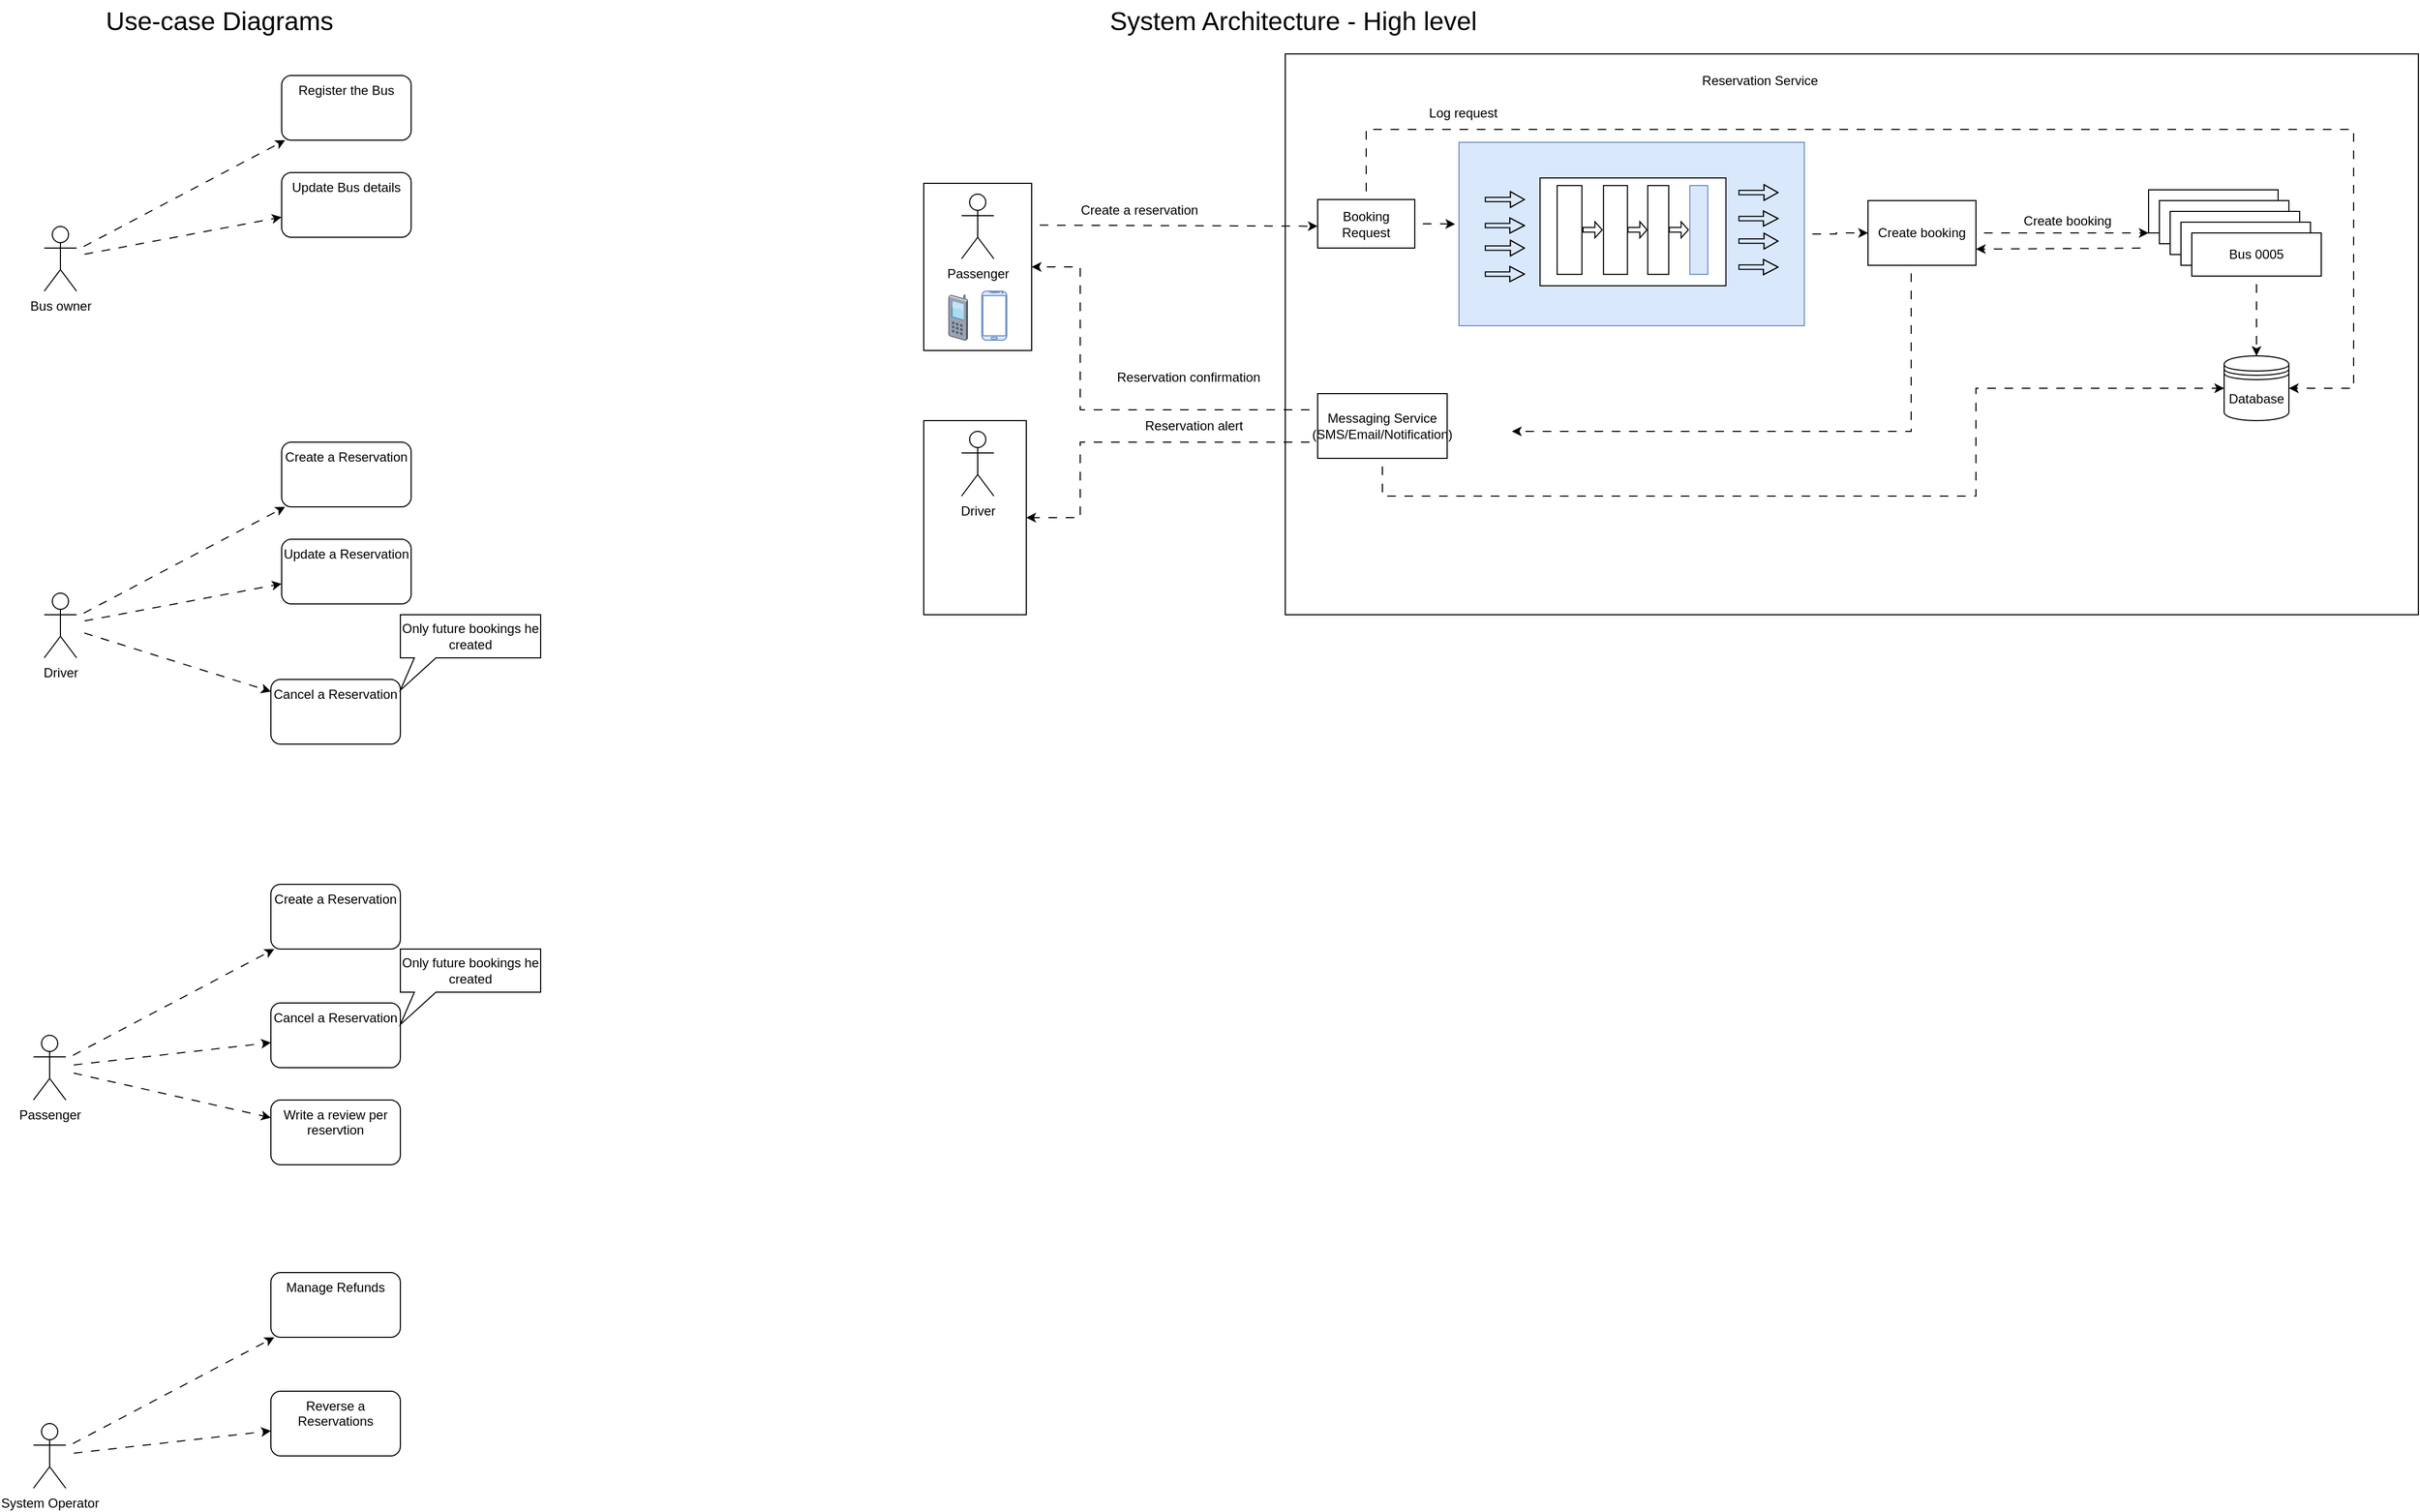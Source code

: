<mxfile version="24.6.4" type="github">
  <diagram name="Page-1" id="KtNwl-2Aqr7qp69pBfpQ">
    <mxGraphModel dx="2098" dy="1178" grid="1" gridSize="10" guides="1" tooltips="1" connect="1" arrows="1" fold="1" page="1" pageScale="1" pageWidth="850" pageHeight="1100" math="0" shadow="0">
      <root>
        <mxCell id="0" />
        <mxCell id="1" parent="0" />
        <mxCell id="1eltRr7qgs7_-D9prCkm-36" value="" style="rounded=0;whiteSpace=wrap;html=1;" vertex="1" parent="1">
          <mxGeometry x="1260" y="60" width="1050" height="520" as="geometry" />
        </mxCell>
        <mxCell id="1eltRr7qgs7_-D9prCkm-5" value="" style="rounded=0;orthogonalLoop=1;jettySize=auto;html=1;flowAnimation=1;" edge="1" parent="1" source="1eltRr7qgs7_-D9prCkm-3" target="1eltRr7qgs7_-D9prCkm-4">
          <mxGeometry relative="1" as="geometry" />
        </mxCell>
        <mxCell id="1eltRr7qgs7_-D9prCkm-9" value="" style="rounded=0;orthogonalLoop=1;jettySize=auto;html=1;flowAnimation=1;" edge="1" parent="1" source="1eltRr7qgs7_-D9prCkm-3" target="1eltRr7qgs7_-D9prCkm-8">
          <mxGeometry relative="1" as="geometry" />
        </mxCell>
        <mxCell id="1eltRr7qgs7_-D9prCkm-3" value="&lt;div&gt;Bus owner&lt;/div&gt;&lt;div&gt;&lt;br&gt;&lt;/div&gt;" style="shape=umlActor;verticalLabelPosition=bottom;verticalAlign=top;html=1;outlineConnect=0;" vertex="1" parent="1">
          <mxGeometry x="110" y="220" width="30" height="60" as="geometry" />
        </mxCell>
        <mxCell id="1eltRr7qgs7_-D9prCkm-4" value="Register the Bus" style="rounded=1;whiteSpace=wrap;html=1;verticalAlign=top;" vertex="1" parent="1">
          <mxGeometry x="330" y="80" width="120" height="60" as="geometry" />
        </mxCell>
        <mxCell id="1eltRr7qgs7_-D9prCkm-8" value="Update Bus details" style="rounded=1;whiteSpace=wrap;html=1;verticalAlign=top;" vertex="1" parent="1">
          <mxGeometry x="330" y="170" width="120" height="60" as="geometry" />
        </mxCell>
        <mxCell id="1eltRr7qgs7_-D9prCkm-10" value="" style="rounded=0;orthogonalLoop=1;jettySize=auto;html=1;flowAnimation=1;" edge="1" parent="1" source="1eltRr7qgs7_-D9prCkm-12" target="1eltRr7qgs7_-D9prCkm-13">
          <mxGeometry relative="1" as="geometry" />
        </mxCell>
        <mxCell id="1eltRr7qgs7_-D9prCkm-11" value="" style="rounded=0;orthogonalLoop=1;jettySize=auto;html=1;flowAnimation=1;" edge="1" parent="1" source="1eltRr7qgs7_-D9prCkm-12" target="1eltRr7qgs7_-D9prCkm-14">
          <mxGeometry relative="1" as="geometry" />
        </mxCell>
        <mxCell id="1eltRr7qgs7_-D9prCkm-12" value="Driver" style="shape=umlActor;verticalLabelPosition=bottom;verticalAlign=top;html=1;outlineConnect=0;" vertex="1" parent="1">
          <mxGeometry x="110" y="560" width="30" height="60" as="geometry" />
        </mxCell>
        <mxCell id="1eltRr7qgs7_-D9prCkm-13" value="Create a Reservation" style="rounded=1;whiteSpace=wrap;html=1;verticalAlign=top;" vertex="1" parent="1">
          <mxGeometry x="330" y="420" width="120" height="60" as="geometry" />
        </mxCell>
        <mxCell id="1eltRr7qgs7_-D9prCkm-14" value="Update a Reservation" style="rounded=1;whiteSpace=wrap;html=1;verticalAlign=top;" vertex="1" parent="1">
          <mxGeometry x="330" y="510" width="120" height="60" as="geometry" />
        </mxCell>
        <mxCell id="1eltRr7qgs7_-D9prCkm-17" value="" style="rounded=0;orthogonalLoop=1;jettySize=auto;html=1;flowAnimation=1;" edge="1" source="1eltRr7qgs7_-D9prCkm-19" target="1eltRr7qgs7_-D9prCkm-20" parent="1">
          <mxGeometry relative="1" as="geometry" />
        </mxCell>
        <mxCell id="1eltRr7qgs7_-D9prCkm-18" value="" style="rounded=0;orthogonalLoop=1;jettySize=auto;html=1;flowAnimation=1;" edge="1" source="1eltRr7qgs7_-D9prCkm-19" target="1eltRr7qgs7_-D9prCkm-21" parent="1">
          <mxGeometry relative="1" as="geometry" />
        </mxCell>
        <mxCell id="1eltRr7qgs7_-D9prCkm-19" value="Passenger" style="shape=umlActor;verticalLabelPosition=bottom;verticalAlign=top;html=1;outlineConnect=0;" vertex="1" parent="1">
          <mxGeometry x="100" y="970" width="30" height="60" as="geometry" />
        </mxCell>
        <mxCell id="1eltRr7qgs7_-D9prCkm-20" value="Create a Reservation" style="rounded=1;whiteSpace=wrap;html=1;verticalAlign=top;" vertex="1" parent="1">
          <mxGeometry x="320" y="830" width="120" height="60" as="geometry" />
        </mxCell>
        <mxCell id="1eltRr7qgs7_-D9prCkm-21" value="Cancel a Reservation" style="rounded=1;whiteSpace=wrap;html=1;verticalAlign=top;" vertex="1" parent="1">
          <mxGeometry x="320" y="940" width="120" height="60" as="geometry" />
        </mxCell>
        <mxCell id="1eltRr7qgs7_-D9prCkm-22" value="Cancel a Reservation" style="rounded=1;whiteSpace=wrap;html=1;verticalAlign=top;" vertex="1" parent="1">
          <mxGeometry x="320" y="640" width="120" height="60" as="geometry" />
        </mxCell>
        <mxCell id="1eltRr7qgs7_-D9prCkm-23" value="" style="rounded=0;orthogonalLoop=1;jettySize=auto;html=1;flowAnimation=1;" edge="1" target="1eltRr7qgs7_-D9prCkm-22" parent="1" source="1eltRr7qgs7_-D9prCkm-12">
          <mxGeometry relative="1" as="geometry">
            <mxPoint x="140" y="677" as="sourcePoint" />
          </mxGeometry>
        </mxCell>
        <mxCell id="1eltRr7qgs7_-D9prCkm-24" value="Only future bookings he created" style="shape=callout;whiteSpace=wrap;html=1;perimeter=calloutPerimeter;size=30;position=0.1;position2=0;base=20;" vertex="1" parent="1">
          <mxGeometry x="440" y="580" width="130" height="70" as="geometry" />
        </mxCell>
        <mxCell id="1eltRr7qgs7_-D9prCkm-25" value="Only future bookings he created" style="shape=callout;whiteSpace=wrap;html=1;perimeter=calloutPerimeter;size=30;position=0.1;position2=0;base=20;" vertex="1" parent="1">
          <mxGeometry x="440" y="890" width="130" height="70" as="geometry" />
        </mxCell>
        <mxCell id="1eltRr7qgs7_-D9prCkm-26" value="" style="rounded=0;orthogonalLoop=1;jettySize=auto;html=1;flowAnimation=1;" edge="1" target="1eltRr7qgs7_-D9prCkm-27" parent="1" source="1eltRr7qgs7_-D9prCkm-19">
          <mxGeometry relative="1" as="geometry">
            <mxPoint x="130" y="1088" as="sourcePoint" />
          </mxGeometry>
        </mxCell>
        <mxCell id="1eltRr7qgs7_-D9prCkm-27" value="Write a review per reservtion" style="rounded=1;whiteSpace=wrap;html=1;verticalAlign=top;" vertex="1" parent="1">
          <mxGeometry x="320" y="1030" width="120" height="60" as="geometry" />
        </mxCell>
        <mxCell id="1eltRr7qgs7_-D9prCkm-28" value="" style="rounded=0;orthogonalLoop=1;jettySize=auto;html=1;flowAnimation=1;" edge="1" source="1eltRr7qgs7_-D9prCkm-30" target="1eltRr7qgs7_-D9prCkm-31" parent="1">
          <mxGeometry relative="1" as="geometry" />
        </mxCell>
        <mxCell id="1eltRr7qgs7_-D9prCkm-29" value="" style="rounded=0;orthogonalLoop=1;jettySize=auto;html=1;flowAnimation=1;" edge="1" source="1eltRr7qgs7_-D9prCkm-30" target="1eltRr7qgs7_-D9prCkm-32" parent="1">
          <mxGeometry relative="1" as="geometry" />
        </mxCell>
        <mxCell id="1eltRr7qgs7_-D9prCkm-30" value="System Operator" style="shape=umlActor;verticalLabelPosition=bottom;verticalAlign=top;html=1;outlineConnect=0;" vertex="1" parent="1">
          <mxGeometry x="100" y="1330" width="30" height="60" as="geometry" />
        </mxCell>
        <mxCell id="1eltRr7qgs7_-D9prCkm-31" value="Manage Refunds" style="rounded=1;whiteSpace=wrap;html=1;verticalAlign=top;" vertex="1" parent="1">
          <mxGeometry x="320" y="1190" width="120" height="60" as="geometry" />
        </mxCell>
        <mxCell id="1eltRr7qgs7_-D9prCkm-32" value="Reverse a Reservations" style="rounded=1;whiteSpace=wrap;html=1;verticalAlign=top;" vertex="1" parent="1">
          <mxGeometry x="320" y="1300" width="120" height="60" as="geometry" />
        </mxCell>
        <mxCell id="1eltRr7qgs7_-D9prCkm-37" value="&lt;font style=&quot;font-size: 24px;&quot;&gt;Use-case Diagrams&lt;/font&gt;" style="text;html=1;align=center;verticalAlign=middle;whiteSpace=wrap;rounded=0;" vertex="1" parent="1">
          <mxGeometry x="95" y="10" width="355" height="40" as="geometry" />
        </mxCell>
        <mxCell id="1eltRr7qgs7_-D9prCkm-38" value="&lt;font style=&quot;font-size: 24px;&quot;&gt;System Architecture - High level&lt;br&gt;&lt;/font&gt;" style="text;html=1;align=center;verticalAlign=middle;whiteSpace=wrap;rounded=0;" vertex="1" parent="1">
          <mxGeometry x="1090" y="10" width="355" height="40" as="geometry" />
        </mxCell>
        <mxCell id="1eltRr7qgs7_-D9prCkm-41" value="" style="rounded=0;orthogonalLoop=1;jettySize=auto;html=1;flowAnimation=1;exitX=1;exitY=0.25;exitDx=0;exitDy=0;" edge="1" parent="1" source="1eltRr7qgs7_-D9prCkm-58">
          <mxGeometry relative="1" as="geometry">
            <mxPoint x="1030" y="220" as="sourcePoint" />
            <mxPoint x="1290" y="219.739" as="targetPoint" />
          </mxGeometry>
        </mxCell>
        <mxCell id="1eltRr7qgs7_-D9prCkm-43" value="Create a reservation" style="text;html=1;align=center;verticalAlign=middle;whiteSpace=wrap;rounded=0;rotation=0;" vertex="1" parent="1">
          <mxGeometry x="1060" y="190" width="130" height="30" as="geometry" />
        </mxCell>
        <mxCell id="1eltRr7qgs7_-D9prCkm-46" value="Reservation Service" style="text;html=1;align=center;verticalAlign=middle;whiteSpace=wrap;rounded=0;" vertex="1" parent="1">
          <mxGeometry x="1630" y="70" width="140" height="30" as="geometry" />
        </mxCell>
        <mxCell id="1eltRr7qgs7_-D9prCkm-55" value="" style="edgeStyle=orthogonalEdgeStyle;rounded=0;orthogonalLoop=1;jettySize=auto;html=1;entryX=1;entryY=0.5;entryDx=0;entryDy=0;flowAnimation=1;exitX=0;exitY=0.25;exitDx=0;exitDy=0;" edge="1" parent="1" source="1eltRr7qgs7_-D9prCkm-52" target="1eltRr7qgs7_-D9prCkm-58">
          <mxGeometry relative="1" as="geometry">
            <mxPoint x="1130" y="330" as="targetPoint" />
            <Array as="points">
              <mxPoint x="1070" y="390" />
              <mxPoint x="1070" y="258" />
            </Array>
          </mxGeometry>
        </mxCell>
        <mxCell id="1eltRr7qgs7_-D9prCkm-126" value="" style="edgeStyle=orthogonalEdgeStyle;rounded=0;orthogonalLoop=1;jettySize=auto;html=1;entryX=0;entryY=0.5;entryDx=0;entryDy=0;flowAnimation=1;" edge="1" parent="1" source="1eltRr7qgs7_-D9prCkm-52" target="1eltRr7qgs7_-D9prCkm-71">
          <mxGeometry relative="1" as="geometry">
            <mxPoint x="1350" y="515" as="targetPoint" />
            <Array as="points">
              <mxPoint x="1350" y="470" />
              <mxPoint x="1900" y="470" />
              <mxPoint x="1900" y="370" />
            </Array>
          </mxGeometry>
        </mxCell>
        <mxCell id="1eltRr7qgs7_-D9prCkm-52" value="&lt;div&gt;Messaging Service (SMS/Email/Notification)&lt;br&gt;&lt;/div&gt;" style="rounded=0;whiteSpace=wrap;html=1;" vertex="1" parent="1">
          <mxGeometry x="1290" y="375" width="120" height="60" as="geometry" />
        </mxCell>
        <mxCell id="1eltRr7qgs7_-D9prCkm-62" value="&lt;div&gt;Reservation confirmation&lt;br&gt;&lt;/div&gt;" style="text;html=1;align=center;verticalAlign=middle;resizable=0;points=[];autosize=1;strokeColor=none;fillColor=none;" vertex="1" parent="1">
          <mxGeometry x="1090" y="345" width="160" height="30" as="geometry" />
        </mxCell>
        <mxCell id="1eltRr7qgs7_-D9prCkm-66" value="" style="group" vertex="1" connectable="0" parent="1">
          <mxGeometry x="925" y="400" width="95" height="180" as="geometry" />
        </mxCell>
        <mxCell id="1eltRr7qgs7_-D9prCkm-65" value="" style="rounded=0;whiteSpace=wrap;html=1;" vertex="1" parent="1eltRr7qgs7_-D9prCkm-66">
          <mxGeometry width="95" height="180" as="geometry" />
        </mxCell>
        <mxCell id="1eltRr7qgs7_-D9prCkm-63" value="Driver" style="shape=umlActor;verticalLabelPosition=bottom;verticalAlign=top;html=1;outlineConnect=0;" vertex="1" parent="1eltRr7qgs7_-D9prCkm-66">
          <mxGeometry x="35" y="10" width="30" height="60" as="geometry" />
        </mxCell>
        <mxCell id="1eltRr7qgs7_-D9prCkm-64" value="" style="shape=image;html=1;verticalAlign=top;verticalLabelPosition=bottom;labelBackgroundColor=#ffffff;imageAspect=0;aspect=fixed;image=https://cdn4.iconfinder.com/data/icons/transportation-and-vehicle/128/Transportation_And_Vehicle_3-04-128.png" vertex="1" parent="1eltRr7qgs7_-D9prCkm-66">
          <mxGeometry x="11" y="92" width="78" height="78" as="geometry" />
        </mxCell>
        <mxCell id="1eltRr7qgs7_-D9prCkm-67" value="" style="group" vertex="1" connectable="0" parent="1">
          <mxGeometry x="925" y="180" width="100" height="155" as="geometry" />
        </mxCell>
        <mxCell id="1eltRr7qgs7_-D9prCkm-58" value="" style="rounded=0;whiteSpace=wrap;html=1;" vertex="1" parent="1eltRr7qgs7_-D9prCkm-67">
          <mxGeometry width="100" height="155" as="geometry" />
        </mxCell>
        <mxCell id="1eltRr7qgs7_-D9prCkm-39" value="Passenger" style="shape=umlActor;verticalLabelPosition=bottom;verticalAlign=top;html=1;outlineConnect=0;" vertex="1" parent="1eltRr7qgs7_-D9prCkm-67">
          <mxGeometry x="35" y="10" width="30" height="60" as="geometry" />
        </mxCell>
        <mxCell id="1eltRr7qgs7_-D9prCkm-56" value="" style="verticalLabelPosition=bottom;verticalAlign=top;html=1;shadow=0;dashed=0;strokeWidth=1;shape=mxgraph.android.phone2;strokeColor=#6c8ebf;fillColor=#dae8fc;" vertex="1" parent="1eltRr7qgs7_-D9prCkm-67">
          <mxGeometry x="53.846" y="100" width="23.077" height="45.5" as="geometry" />
        </mxCell>
        <mxCell id="1eltRr7qgs7_-D9prCkm-57" value="" style="verticalLabelPosition=bottom;sketch=0;aspect=fixed;html=1;verticalAlign=top;strokeColor=none;align=center;outlineConnect=0;shape=mxgraph.citrix.cell_phone;" vertex="1" parent="1eltRr7qgs7_-D9prCkm-67">
          <mxGeometry x="23.077" y="103.5" width="17.5" height="42" as="geometry" />
        </mxCell>
        <mxCell id="1eltRr7qgs7_-D9prCkm-68" value="" style="edgeStyle=orthogonalEdgeStyle;rounded=0;orthogonalLoop=1;jettySize=auto;html=1;entryX=1;entryY=0.5;entryDx=0;entryDy=0;flowAnimation=1;exitX=0;exitY=0.75;exitDx=0;exitDy=0;" edge="1" parent="1" source="1eltRr7qgs7_-D9prCkm-52" target="1eltRr7qgs7_-D9prCkm-65">
          <mxGeometry relative="1" as="geometry">
            <mxPoint x="1250" y="390" as="sourcePoint" />
            <mxPoint x="1035" y="268" as="targetPoint" />
            <Array as="points">
              <mxPoint x="1070" y="420" />
              <mxPoint x="1070" y="490" />
            </Array>
          </mxGeometry>
        </mxCell>
        <mxCell id="1eltRr7qgs7_-D9prCkm-70" value="&lt;div&gt;Reservation alert&lt;br&gt;&lt;/div&gt;" style="text;html=1;align=center;verticalAlign=middle;resizable=0;points=[];autosize=1;strokeColor=none;fillColor=none;" vertex="1" parent="1">
          <mxGeometry x="1120" y="390" width="110" height="30" as="geometry" />
        </mxCell>
        <mxCell id="1eltRr7qgs7_-D9prCkm-71" value="Database" style="shape=datastore;whiteSpace=wrap;html=1;" vertex="1" parent="1">
          <mxGeometry x="2130" y="340" width="60" height="60" as="geometry" />
        </mxCell>
        <mxCell id="1eltRr7qgs7_-D9prCkm-120" value="" style="edgeStyle=orthogonalEdgeStyle;rounded=0;orthogonalLoop=1;jettySize=auto;html=1;flowAnimation=1;" edge="1" parent="1" source="1eltRr7qgs7_-D9prCkm-72">
          <mxGeometry relative="1" as="geometry">
            <mxPoint x="1470" y="410" as="targetPoint" />
            <Array as="points">
              <mxPoint x="1840" y="410" />
              <mxPoint x="1470" y="410" />
            </Array>
          </mxGeometry>
        </mxCell>
        <mxCell id="1eltRr7qgs7_-D9prCkm-72" value="Create booking" style="rounded=0;whiteSpace=wrap;html=1;" vertex="1" parent="1">
          <mxGeometry x="1800" y="196" width="100" height="60" as="geometry" />
        </mxCell>
        <mxCell id="1eltRr7qgs7_-D9prCkm-122" value="" style="edgeStyle=orthogonalEdgeStyle;rounded=0;orthogonalLoop=1;jettySize=auto;html=1;entryX=1;entryY=0.5;entryDx=0;entryDy=0;flowAnimation=1;exitX=0.5;exitY=0;exitDx=0;exitDy=0;" edge="1" parent="1" source="1eltRr7qgs7_-D9prCkm-108" target="1eltRr7qgs7_-D9prCkm-71">
          <mxGeometry relative="1" as="geometry">
            <mxPoint x="1335" y="115" as="targetPoint" />
            <Array as="points">
              <mxPoint x="1335" y="130" />
              <mxPoint x="2250" y="130" />
              <mxPoint x="2250" y="370" />
            </Array>
          </mxGeometry>
        </mxCell>
        <mxCell id="1eltRr7qgs7_-D9prCkm-131" value="" style="edgeStyle=orthogonalEdgeStyle;rounded=0;orthogonalLoop=1;jettySize=auto;html=1;entryX=-0.011;entryY=0.446;entryDx=0;entryDy=0;entryPerimeter=0;flowAnimation=1;" edge="1" parent="1" source="1eltRr7qgs7_-D9prCkm-108" target="1eltRr7qgs7_-D9prCkm-127">
          <mxGeometry relative="1" as="geometry" />
        </mxCell>
        <mxCell id="1eltRr7qgs7_-D9prCkm-108" value="Booking Request" style="rounded=0;whiteSpace=wrap;html=1;" vertex="1" parent="1">
          <mxGeometry x="1290" y="195" width="90" height="45" as="geometry" />
        </mxCell>
        <mxCell id="1eltRr7qgs7_-D9prCkm-115" value="" style="edgeStyle=orthogonalEdgeStyle;rounded=0;orthogonalLoop=1;jettySize=auto;html=1;entryX=0;entryY=1;entryDx=0;entryDy=0;startArrow=none;startFill=0;flowAnimation=1;" edge="1" parent="1" source="1eltRr7qgs7_-D9prCkm-72" target="1eltRr7qgs7_-D9prCkm-109">
          <mxGeometry relative="1" as="geometry">
            <mxPoint x="2000" y="226" as="targetPoint" />
            <Array as="points">
              <mxPoint x="2020" y="226" />
              <mxPoint x="2020" y="226" />
            </Array>
          </mxGeometry>
        </mxCell>
        <mxCell id="1eltRr7qgs7_-D9prCkm-116" value="Create booking" style="text;html=1;align=center;verticalAlign=middle;whiteSpace=wrap;rounded=0;" vertex="1" parent="1">
          <mxGeometry x="1940" y="200" width="90" height="30" as="geometry" />
        </mxCell>
        <mxCell id="1eltRr7qgs7_-D9prCkm-117" value="" style="group" vertex="1" connectable="0" parent="1">
          <mxGeometry x="2060" y="186" width="160" height="80" as="geometry" />
        </mxCell>
        <mxCell id="1eltRr7qgs7_-D9prCkm-109" value="" style="rounded=0;whiteSpace=wrap;html=1;" vertex="1" parent="1eltRr7qgs7_-D9prCkm-117">
          <mxGeometry width="120" height="40" as="geometry" />
        </mxCell>
        <mxCell id="1eltRr7qgs7_-D9prCkm-110" value="" style="rounded=0;whiteSpace=wrap;html=1;" vertex="1" parent="1eltRr7qgs7_-D9prCkm-117">
          <mxGeometry x="10" y="10" width="120" height="40" as="geometry" />
        </mxCell>
        <mxCell id="1eltRr7qgs7_-D9prCkm-111" value="" style="rounded=0;whiteSpace=wrap;html=1;" vertex="1" parent="1eltRr7qgs7_-D9prCkm-117">
          <mxGeometry x="20" y="20" width="120" height="40" as="geometry" />
        </mxCell>
        <mxCell id="1eltRr7qgs7_-D9prCkm-112" value="" style="rounded=0;whiteSpace=wrap;html=1;" vertex="1" parent="1eltRr7qgs7_-D9prCkm-117">
          <mxGeometry x="30" y="30" width="120" height="40" as="geometry" />
        </mxCell>
        <mxCell id="1eltRr7qgs7_-D9prCkm-113" value="Bus 0005" style="rounded=0;whiteSpace=wrap;html=1;" vertex="1" parent="1eltRr7qgs7_-D9prCkm-117">
          <mxGeometry x="40" y="40" width="120" height="40" as="geometry" />
        </mxCell>
        <mxCell id="1eltRr7qgs7_-D9prCkm-118" value="" style="edgeStyle=orthogonalEdgeStyle;rounded=0;orthogonalLoop=1;jettySize=auto;html=1;startArrow=none;startFill=0;flowAnimation=1;entryX=1;entryY=0.75;entryDx=0;entryDy=0;" edge="1" parent="1" target="1eltRr7qgs7_-D9prCkm-72">
          <mxGeometry relative="1" as="geometry">
            <mxPoint x="2060" y="240" as="sourcePoint" />
            <mxPoint x="2070" y="236" as="targetPoint" />
            <Array as="points" />
          </mxGeometry>
        </mxCell>
        <mxCell id="1eltRr7qgs7_-D9prCkm-123" value="Log request" style="text;html=1;align=center;verticalAlign=middle;whiteSpace=wrap;rounded=0;" vertex="1" parent="1">
          <mxGeometry x="1380" y="100" width="90" height="30" as="geometry" />
        </mxCell>
        <mxCell id="1eltRr7qgs7_-D9prCkm-124" value="" style="edgeStyle=orthogonalEdgeStyle;rounded=0;orthogonalLoop=1;jettySize=auto;html=1;flowAnimation=1;" edge="1" parent="1" source="1eltRr7qgs7_-D9prCkm-113" target="1eltRr7qgs7_-D9prCkm-71">
          <mxGeometry relative="1" as="geometry" />
        </mxCell>
        <mxCell id="1eltRr7qgs7_-D9prCkm-129" style="edgeStyle=orthogonalEdgeStyle;rounded=0;orthogonalLoop=1;jettySize=auto;html=1;exitX=0.5;exitY=1;exitDx=0;exitDy=0;" edge="1" parent="1">
          <mxGeometry relative="1" as="geometry">
            <mxPoint x="1614" y="330" as="sourcePoint" />
            <mxPoint x="1614" y="330" as="targetPoint" />
          </mxGeometry>
        </mxCell>
        <mxCell id="1eltRr7qgs7_-D9prCkm-104" value="" style="group;fillColor=default;fillStyle=hatch;" vertex="1" connectable="0" parent="1">
          <mxGeometry x="1460" y="160" width="281" height="150" as="geometry" />
        </mxCell>
        <mxCell id="1eltRr7qgs7_-D9prCkm-92" value="Queue" style="text;html=1;align=center;verticalAlign=middle;whiteSpace=wrap;rounded=0;" vertex="1" parent="1eltRr7qgs7_-D9prCkm-104">
          <mxGeometry x="100" width="60" height="30" as="geometry" />
        </mxCell>
        <mxCell id="1eltRr7qgs7_-D9prCkm-127" value="" style="rounded=0;whiteSpace=wrap;html=1;fillColor=#dae8fc;strokeColor=#6c8ebf;" vertex="1" parent="1eltRr7qgs7_-D9prCkm-104">
          <mxGeometry x="-39" y="-18" width="320" height="170" as="geometry" />
        </mxCell>
        <mxCell id="1eltRr7qgs7_-D9prCkm-106" value="" style="group" vertex="1" connectable="0" parent="1eltRr7qgs7_-D9prCkm-104">
          <mxGeometry x="-15.12" y="15" width="272.241" height="100" as="geometry" />
        </mxCell>
        <mxCell id="1eltRr7qgs7_-D9prCkm-75" value="" style="rounded=0;whiteSpace=wrap;html=1;container=0;" vertex="1" parent="1eltRr7qgs7_-D9prCkm-106">
          <mxGeometry x="51.207" width="172.241" height="100" as="geometry" />
        </mxCell>
        <mxCell id="1eltRr7qgs7_-D9prCkm-76" value="" style="rounded=0;whiteSpace=wrap;html=1;container=0;" vertex="1" parent="1eltRr7qgs7_-D9prCkm-106">
          <mxGeometry x="67.03" y="7.06" width="22.97" height="82.35" as="geometry" />
        </mxCell>
        <mxCell id="1eltRr7qgs7_-D9prCkm-77" value="" style="rounded=0;whiteSpace=wrap;html=1;container=0;" vertex="1" parent="1eltRr7qgs7_-D9prCkm-106">
          <mxGeometry x="110" y="7.06" width="22.21" height="82.35" as="geometry" />
        </mxCell>
        <mxCell id="1eltRr7qgs7_-D9prCkm-78" value="" style="rounded=0;whiteSpace=wrap;html=1;fillColor=#dae8fc;strokeColor=#6c8ebf;container=0;" vertex="1" parent="1eltRr7qgs7_-D9prCkm-106">
          <mxGeometry x="190" y="7.06" width="16.69" height="82.35" as="geometry" />
        </mxCell>
        <mxCell id="1eltRr7qgs7_-D9prCkm-79" value="" style="rounded=0;whiteSpace=wrap;html=1;container=0;" vertex="1" parent="1eltRr7qgs7_-D9prCkm-106">
          <mxGeometry x="151" y="7.06" width="19.45" height="82.35" as="geometry" />
        </mxCell>
        <mxCell id="1eltRr7qgs7_-D9prCkm-80" value="" style="shape=flexArrow;endArrow=classic;html=1;rounded=0;endWidth=9.069;endSize=4.179;width=4.086;" edge="1" parent="1eltRr7qgs7_-D9prCkm-106">
          <mxGeometry width="50" height="50" relative="1" as="geometry">
            <mxPoint y="44.118" as="sourcePoint" />
            <mxPoint x="37.241" y="44.118" as="targetPoint" />
            <Array as="points">
              <mxPoint x="18.621" y="44.118" />
            </Array>
          </mxGeometry>
        </mxCell>
        <mxCell id="1eltRr7qgs7_-D9prCkm-84" value="" style="shape=flexArrow;endArrow=classic;html=1;rounded=0;endWidth=9.588;endSize=4.008;width=4.086;" edge="1" parent="1eltRr7qgs7_-D9prCkm-106">
          <mxGeometry width="50" height="50" relative="1" as="geometry">
            <mxPoint y="20.002" as="sourcePoint" />
            <mxPoint x="37.241" y="20.002" as="targetPoint" />
            <Array as="points">
              <mxPoint x="18.621" y="20.002" />
            </Array>
          </mxGeometry>
        </mxCell>
        <mxCell id="1eltRr7qgs7_-D9prCkm-95" value="" style="shape=flexArrow;endArrow=classic;html=1;rounded=0;endWidth=9.069;endSize=4.179;width=4.086;" edge="1" parent="1eltRr7qgs7_-D9prCkm-106">
          <mxGeometry width="50" height="50" relative="1" as="geometry">
            <mxPoint y="89.148" as="sourcePoint" />
            <mxPoint x="37.241" y="89.148" as="targetPoint" />
            <Array as="points">
              <mxPoint x="18.621" y="89.148" />
            </Array>
          </mxGeometry>
        </mxCell>
        <mxCell id="1eltRr7qgs7_-D9prCkm-96" value="" style="shape=flexArrow;endArrow=classic;html=1;rounded=0;endWidth=9.588;endSize=4.008;width=4.086;" edge="1" parent="1eltRr7qgs7_-D9prCkm-106">
          <mxGeometry width="50" height="50" relative="1" as="geometry">
            <mxPoint y="65.032" as="sourcePoint" />
            <mxPoint x="37.241" y="65.032" as="targetPoint" />
            <Array as="points">
              <mxPoint x="18.621" y="65.032" />
            </Array>
          </mxGeometry>
        </mxCell>
        <mxCell id="1eltRr7qgs7_-D9prCkm-97" value="" style="shape=flexArrow;endArrow=classic;html=1;rounded=0;endWidth=9.069;endSize=4.179;width=4.086;" edge="1" parent="1eltRr7qgs7_-D9prCkm-106">
          <mxGeometry width="50" height="50" relative="1" as="geometry">
            <mxPoint x="235" y="37.648" as="sourcePoint" />
            <mxPoint x="272.241" y="37.648" as="targetPoint" />
            <Array as="points">
              <mxPoint x="253.621" y="37.648" />
            </Array>
          </mxGeometry>
        </mxCell>
        <mxCell id="1eltRr7qgs7_-D9prCkm-98" value="" style="shape=flexArrow;endArrow=classic;html=1;rounded=0;endWidth=9.588;endSize=4.008;width=4.086;" edge="1" parent="1eltRr7qgs7_-D9prCkm-106">
          <mxGeometry width="50" height="50" relative="1" as="geometry">
            <mxPoint x="235" y="13.532" as="sourcePoint" />
            <mxPoint x="272.241" y="13.532" as="targetPoint" />
            <Array as="points">
              <mxPoint x="253.621" y="13.532" />
            </Array>
          </mxGeometry>
        </mxCell>
        <mxCell id="1eltRr7qgs7_-D9prCkm-99" value="" style="shape=flexArrow;endArrow=classic;html=1;rounded=0;endWidth=9.069;endSize=4.179;width=4.086;" edge="1" parent="1eltRr7qgs7_-D9prCkm-106">
          <mxGeometry width="50" height="50" relative="1" as="geometry">
            <mxPoint x="235" y="82.678" as="sourcePoint" />
            <mxPoint x="272.241" y="82.678" as="targetPoint" />
            <Array as="points">
              <mxPoint x="253.621" y="82.678" />
            </Array>
          </mxGeometry>
        </mxCell>
        <mxCell id="1eltRr7qgs7_-D9prCkm-100" value="" style="shape=flexArrow;endArrow=classic;html=1;rounded=0;endWidth=9.588;endSize=4.008;width=4.086;" edge="1" parent="1eltRr7qgs7_-D9prCkm-106">
          <mxGeometry width="50" height="50" relative="1" as="geometry">
            <mxPoint x="235" y="58.562" as="sourcePoint" />
            <mxPoint x="272.241" y="58.562" as="targetPoint" />
            <Array as="points">
              <mxPoint x="253.621" y="58.562" />
            </Array>
          </mxGeometry>
        </mxCell>
        <mxCell id="1eltRr7qgs7_-D9prCkm-101" value="" style="shape=flexArrow;endArrow=classic;html=1;rounded=0;endWidth=9.588;endSize=1.909;width=4.364;" edge="1" parent="1eltRr7qgs7_-D9prCkm-106">
          <mxGeometry width="50" height="50" relative="1" as="geometry">
            <mxPoint x="90.58" y="48.08" as="sourcePoint" />
            <mxPoint x="109.271" y="48.082" as="targetPoint" />
            <Array as="points">
              <mxPoint x="90.651" y="48.082" />
            </Array>
          </mxGeometry>
        </mxCell>
        <mxCell id="1eltRr7qgs7_-D9prCkm-102" value="" style="shape=flexArrow;endArrow=classic;html=1;rounded=0;endWidth=9.588;endSize=1.909;width=4.364;" edge="1" parent="1eltRr7qgs7_-D9prCkm-106">
          <mxGeometry width="50" height="50" relative="1" as="geometry">
            <mxPoint x="132.21" y="48.08" as="sourcePoint" />
            <mxPoint x="150.901" y="48.082" as="targetPoint" />
            <Array as="points">
              <mxPoint x="132.281" y="48.082" />
            </Array>
          </mxGeometry>
        </mxCell>
        <mxCell id="1eltRr7qgs7_-D9prCkm-103" value="" style="shape=flexArrow;endArrow=classic;html=1;rounded=0;endWidth=9.588;endSize=1.909;width=4.364;" edge="1" parent="1eltRr7qgs7_-D9prCkm-106">
          <mxGeometry width="50" height="50" relative="1" as="geometry">
            <mxPoint x="170.45" y="48.08" as="sourcePoint" />
            <mxPoint x="189.141" y="48.082" as="targetPoint" />
            <Array as="points">
              <mxPoint x="170.521" y="48.082" />
            </Array>
          </mxGeometry>
        </mxCell>
        <mxCell id="1eltRr7qgs7_-D9prCkm-132" value="" style="edgeStyle=orthogonalEdgeStyle;rounded=0;orthogonalLoop=1;jettySize=auto;html=1;flowAnimation=1;" edge="1" parent="1" source="1eltRr7qgs7_-D9prCkm-127" target="1eltRr7qgs7_-D9prCkm-72">
          <mxGeometry relative="1" as="geometry" />
        </mxCell>
      </root>
    </mxGraphModel>
  </diagram>
</mxfile>
